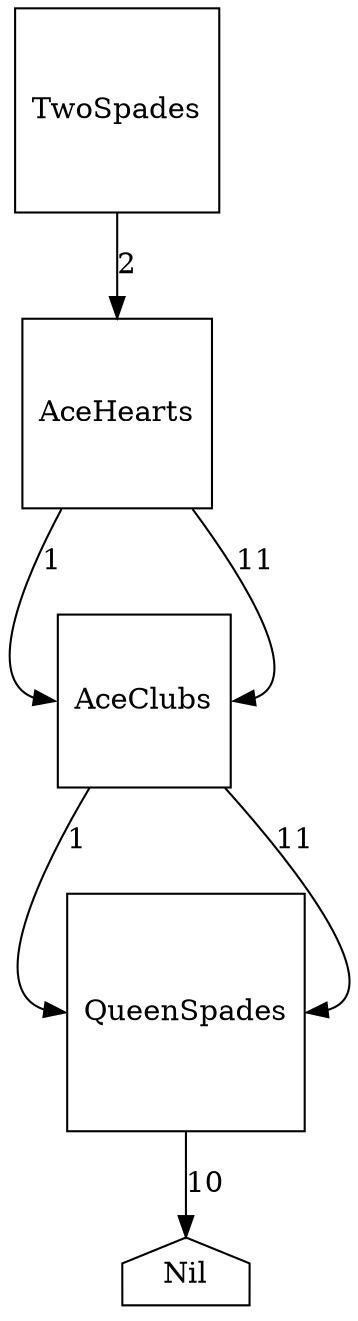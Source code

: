 digraph{
    node [shape=square]
    Nil [shape=house]
    TwoSpades  -> AceHearts [label=2]
    AceHearts -> AceClubs:w [label=1,headPort=w]
    AceHearts -> AceClubs:e [label=11]

    AceClubs -> QueenSpades:w [label=1]
    AceClubs -> QueenSpades:e [label=11]
    QueenSpades -> Nil [label=10]
}